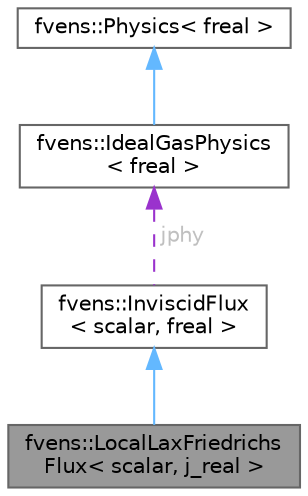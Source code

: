 digraph "fvens::LocalLaxFriedrichsFlux&lt; scalar, j_real &gt;"
{
 // LATEX_PDF_SIZE
  bgcolor="transparent";
  edge [fontname=Helvetica,fontsize=10,labelfontname=Helvetica,labelfontsize=10];
  node [fontname=Helvetica,fontsize=10,shape=box,height=0.2,width=0.4];
  Node1 [id="Node000001",label="fvens::LocalLaxFriedrichs\lFlux\< scalar, j_real \>",height=0.2,width=0.4,color="gray40", fillcolor="grey60", style="filled", fontcolor="black",tooltip=" "];
  Node2 -> Node1 [id="edge1_Node000001_Node000002",dir="back",color="steelblue1",style="solid",tooltip=" "];
  Node2 [id="Node000002",label="fvens::InviscidFlux\l\< scalar, freal \>",height=0.2,width=0.4,color="gray40", fillcolor="white", style="filled",URL="$classfvens_1_1InviscidFlux.html",tooltip=" "];
  Node3 -> Node2 [id="edge2_Node000002_Node000003",dir="back",color="darkorchid3",style="dashed",tooltip=" ",label=" jphy",fontcolor="grey" ];
  Node3 [id="Node000003",label="fvens::IdealGasPhysics\l\< freal \>",height=0.2,width=0.4,color="gray40", fillcolor="white", style="filled",URL="$classfvens_1_1IdealGasPhysics.html",tooltip=" "];
  Node4 -> Node3 [id="edge3_Node000003_Node000004",dir="back",color="steelblue1",style="solid",tooltip=" "];
  Node4 [id="Node000004",label="fvens::Physics\< freal \>",height=0.2,width=0.4,color="gray40", fillcolor="white", style="filled",URL="$classfvens_1_1Physics.html",tooltip=" "];
}
